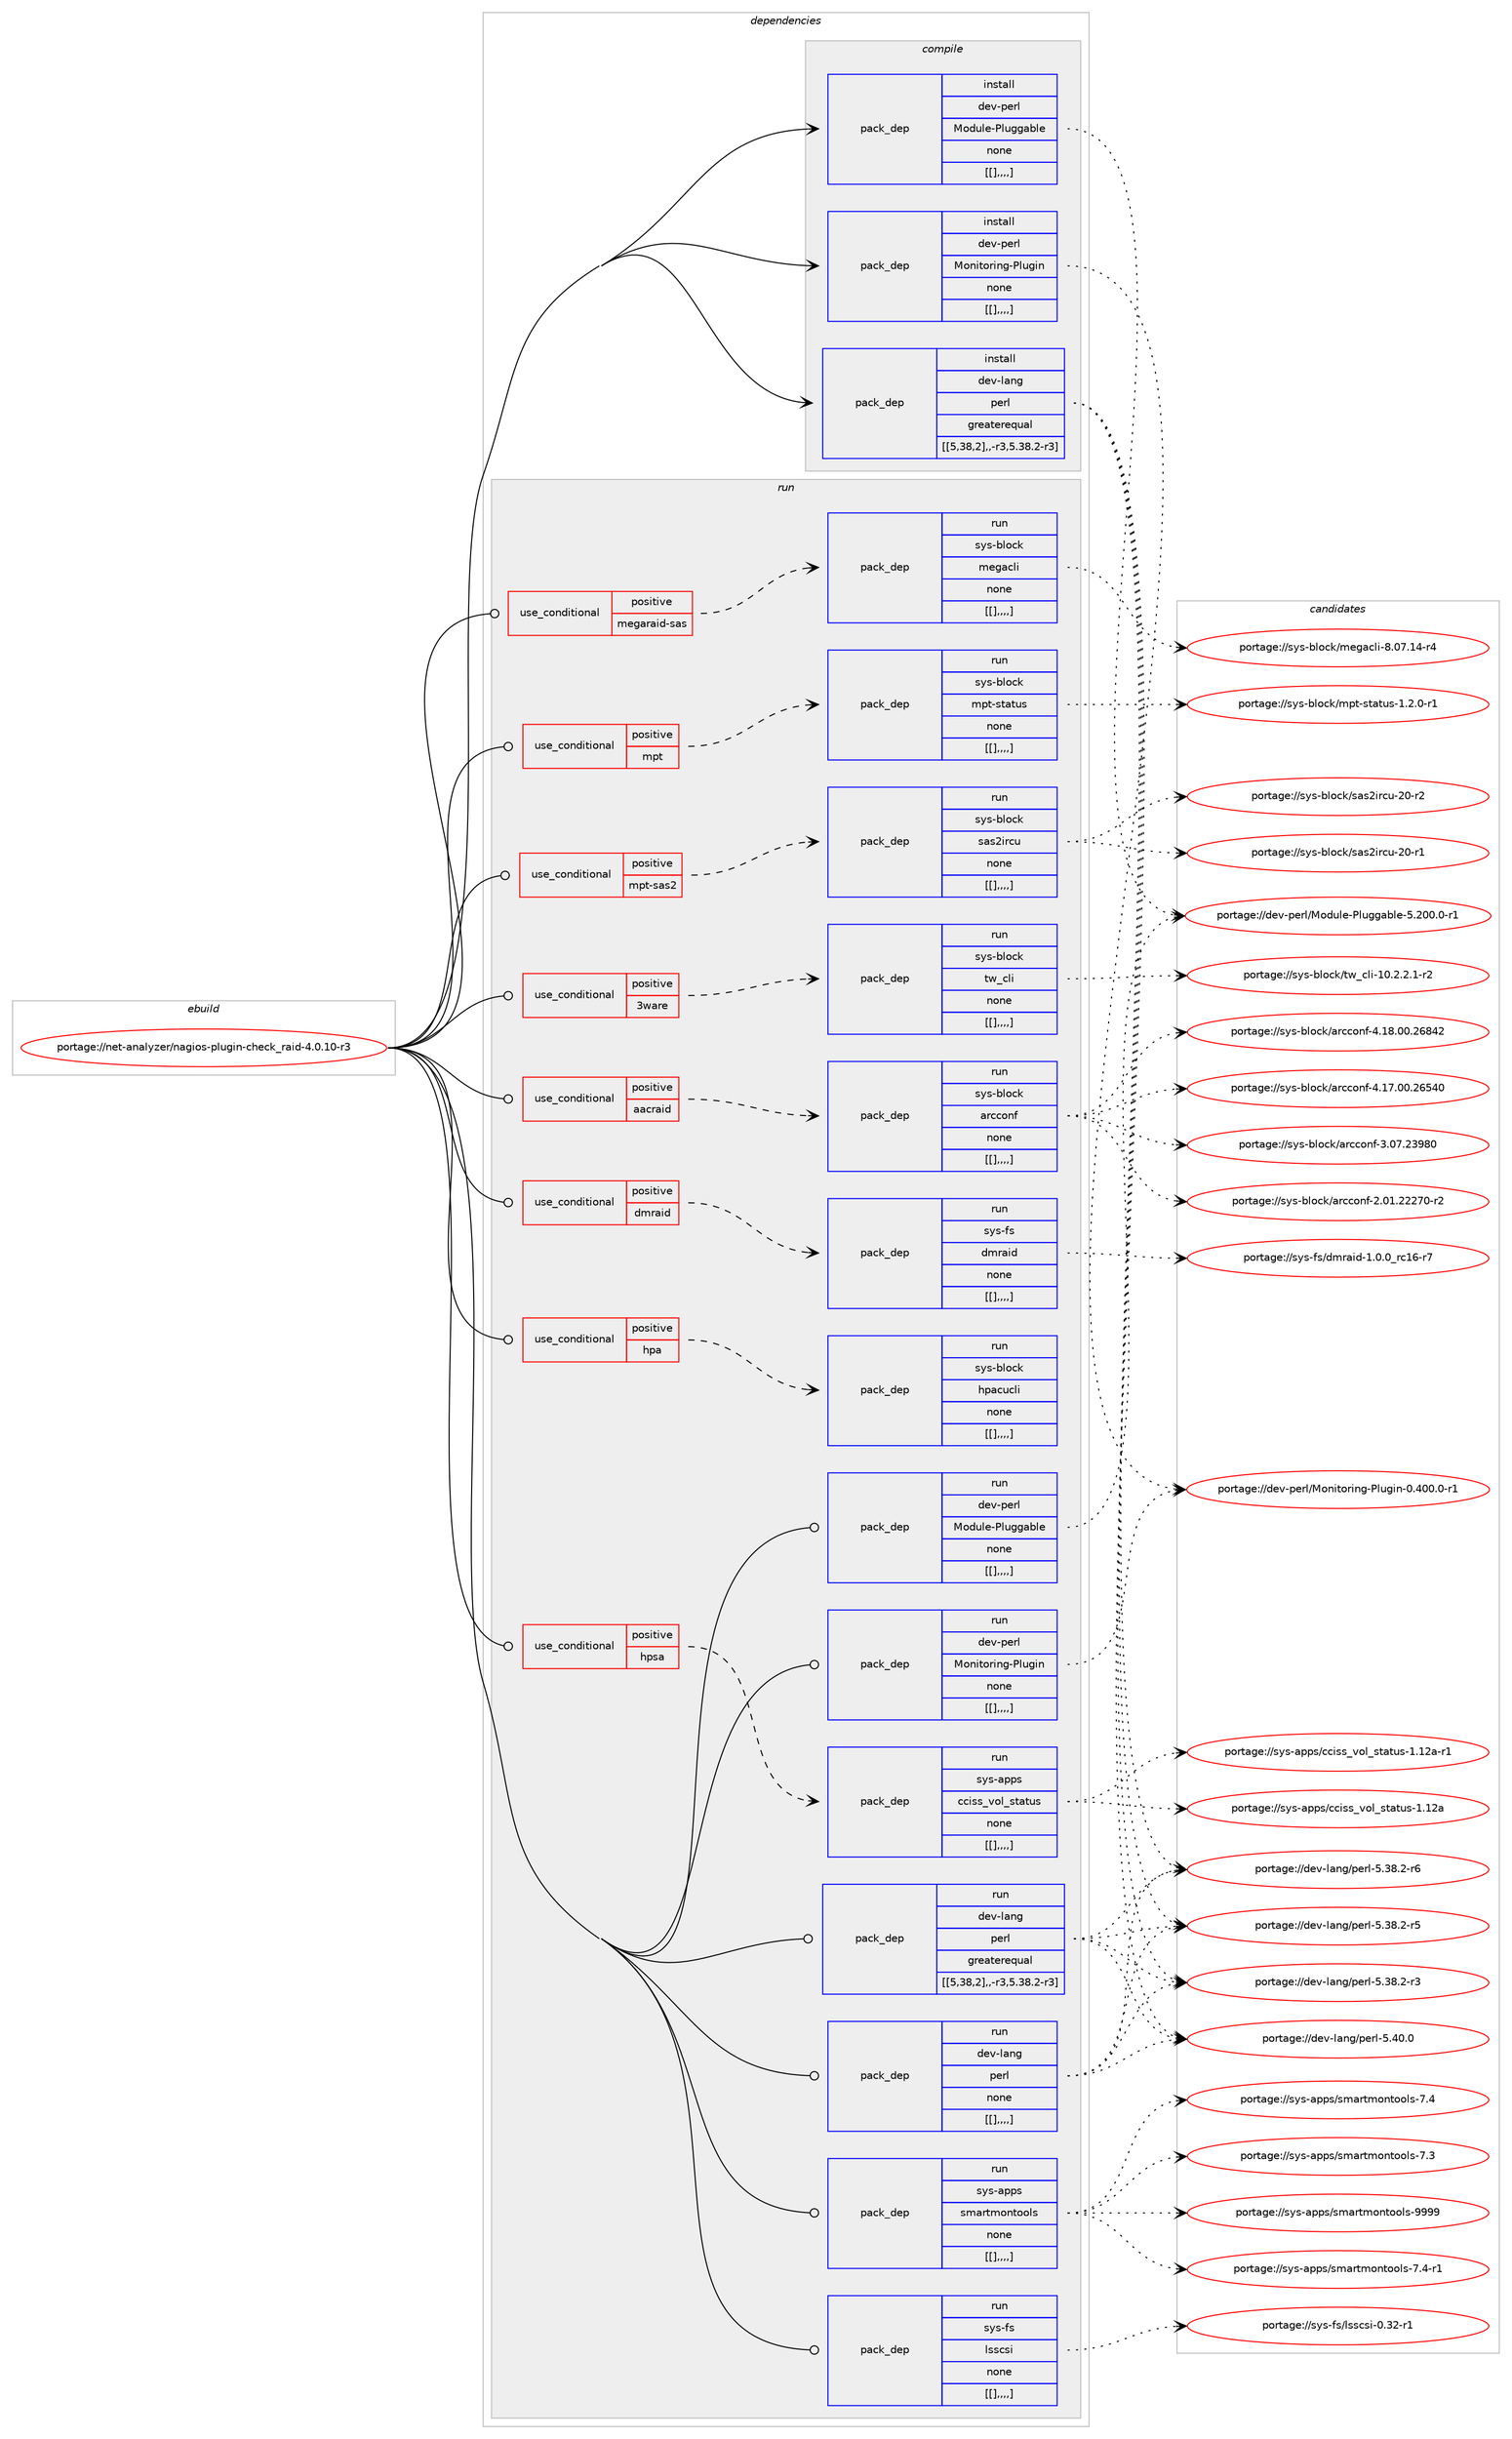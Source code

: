 digraph prolog {

# *************
# Graph options
# *************

newrank=true;
concentrate=true;
compound=true;
graph [rankdir=LR,fontname=Helvetica,fontsize=10,ranksep=1.5];#, ranksep=2.5, nodesep=0.2];
edge  [arrowhead=vee];
node  [fontname=Helvetica,fontsize=10];

# **********
# The ebuild
# **********

subgraph cluster_leftcol {
color=gray;
label=<<i>ebuild</i>>;
id [label="portage://net-analyzer/nagios-plugin-check_raid-4.0.10-r3", color=red, width=4, href="../net-analyzer/nagios-plugin-check_raid-4.0.10-r3.svg"];
}

# ****************
# The dependencies
# ****************

subgraph cluster_midcol {
color=gray;
label=<<i>dependencies</i>>;
subgraph cluster_compile {
fillcolor="#eeeeee";
style=filled;
label=<<i>compile</i>>;
subgraph pack262354 {
dependency356774 [label=<<TABLE BORDER="0" CELLBORDER="1" CELLSPACING="0" CELLPADDING="4" WIDTH="220"><TR><TD ROWSPAN="6" CELLPADDING="30">pack_dep</TD></TR><TR><TD WIDTH="110">install</TD></TR><TR><TD>dev-lang</TD></TR><TR><TD>perl</TD></TR><TR><TD>greaterequal</TD></TR><TR><TD>[[5,38,2],,-r3,5.38.2-r3]</TD></TR></TABLE>>, shape=none, color=blue];
}
id:e -> dependency356774:w [weight=20,style="solid",arrowhead="vee"];
subgraph pack262355 {
dependency356775 [label=<<TABLE BORDER="0" CELLBORDER="1" CELLSPACING="0" CELLPADDING="4" WIDTH="220"><TR><TD ROWSPAN="6" CELLPADDING="30">pack_dep</TD></TR><TR><TD WIDTH="110">install</TD></TR><TR><TD>dev-perl</TD></TR><TR><TD>Module-Pluggable</TD></TR><TR><TD>none</TD></TR><TR><TD>[[],,,,]</TD></TR></TABLE>>, shape=none, color=blue];
}
id:e -> dependency356775:w [weight=20,style="solid",arrowhead="vee"];
subgraph pack262356 {
dependency356776 [label=<<TABLE BORDER="0" CELLBORDER="1" CELLSPACING="0" CELLPADDING="4" WIDTH="220"><TR><TD ROWSPAN="6" CELLPADDING="30">pack_dep</TD></TR><TR><TD WIDTH="110">install</TD></TR><TR><TD>dev-perl</TD></TR><TR><TD>Monitoring-Plugin</TD></TR><TR><TD>none</TD></TR><TR><TD>[[],,,,]</TD></TR></TABLE>>, shape=none, color=blue];
}
id:e -> dependency356776:w [weight=20,style="solid",arrowhead="vee"];
}
subgraph cluster_compileandrun {
fillcolor="#eeeeee";
style=filled;
label=<<i>compile and run</i>>;
}
subgraph cluster_run {
fillcolor="#eeeeee";
style=filled;
label=<<i>run</i>>;
subgraph cond91700 {
dependency356777 [label=<<TABLE BORDER="0" CELLBORDER="1" CELLSPACING="0" CELLPADDING="4"><TR><TD ROWSPAN="3" CELLPADDING="10">use_conditional</TD></TR><TR><TD>positive</TD></TR><TR><TD>3ware</TD></TR></TABLE>>, shape=none, color=red];
subgraph pack262357 {
dependency356778 [label=<<TABLE BORDER="0" CELLBORDER="1" CELLSPACING="0" CELLPADDING="4" WIDTH="220"><TR><TD ROWSPAN="6" CELLPADDING="30">pack_dep</TD></TR><TR><TD WIDTH="110">run</TD></TR><TR><TD>sys-block</TD></TR><TR><TD>tw_cli</TD></TR><TR><TD>none</TD></TR><TR><TD>[[],,,,]</TD></TR></TABLE>>, shape=none, color=blue];
}
dependency356777:e -> dependency356778:w [weight=20,style="dashed",arrowhead="vee"];
}
id:e -> dependency356777:w [weight=20,style="solid",arrowhead="odot"];
subgraph cond91701 {
dependency356779 [label=<<TABLE BORDER="0" CELLBORDER="1" CELLSPACING="0" CELLPADDING="4"><TR><TD ROWSPAN="3" CELLPADDING="10">use_conditional</TD></TR><TR><TD>positive</TD></TR><TR><TD>aacraid</TD></TR></TABLE>>, shape=none, color=red];
subgraph pack262358 {
dependency356780 [label=<<TABLE BORDER="0" CELLBORDER="1" CELLSPACING="0" CELLPADDING="4" WIDTH="220"><TR><TD ROWSPAN="6" CELLPADDING="30">pack_dep</TD></TR><TR><TD WIDTH="110">run</TD></TR><TR><TD>sys-block</TD></TR><TR><TD>arcconf</TD></TR><TR><TD>none</TD></TR><TR><TD>[[],,,,]</TD></TR></TABLE>>, shape=none, color=blue];
}
dependency356779:e -> dependency356780:w [weight=20,style="dashed",arrowhead="vee"];
}
id:e -> dependency356779:w [weight=20,style="solid",arrowhead="odot"];
subgraph cond91702 {
dependency356781 [label=<<TABLE BORDER="0" CELLBORDER="1" CELLSPACING="0" CELLPADDING="4"><TR><TD ROWSPAN="3" CELLPADDING="10">use_conditional</TD></TR><TR><TD>positive</TD></TR><TR><TD>dmraid</TD></TR></TABLE>>, shape=none, color=red];
subgraph pack262359 {
dependency356782 [label=<<TABLE BORDER="0" CELLBORDER="1" CELLSPACING="0" CELLPADDING="4" WIDTH="220"><TR><TD ROWSPAN="6" CELLPADDING="30">pack_dep</TD></TR><TR><TD WIDTH="110">run</TD></TR><TR><TD>sys-fs</TD></TR><TR><TD>dmraid</TD></TR><TR><TD>none</TD></TR><TR><TD>[[],,,,]</TD></TR></TABLE>>, shape=none, color=blue];
}
dependency356781:e -> dependency356782:w [weight=20,style="dashed",arrowhead="vee"];
}
id:e -> dependency356781:w [weight=20,style="solid",arrowhead="odot"];
subgraph cond91703 {
dependency356783 [label=<<TABLE BORDER="0" CELLBORDER="1" CELLSPACING="0" CELLPADDING="4"><TR><TD ROWSPAN="3" CELLPADDING="10">use_conditional</TD></TR><TR><TD>positive</TD></TR><TR><TD>hpa</TD></TR></TABLE>>, shape=none, color=red];
subgraph pack262360 {
dependency356784 [label=<<TABLE BORDER="0" CELLBORDER="1" CELLSPACING="0" CELLPADDING="4" WIDTH="220"><TR><TD ROWSPAN="6" CELLPADDING="30">pack_dep</TD></TR><TR><TD WIDTH="110">run</TD></TR><TR><TD>sys-block</TD></TR><TR><TD>hpacucli</TD></TR><TR><TD>none</TD></TR><TR><TD>[[],,,,]</TD></TR></TABLE>>, shape=none, color=blue];
}
dependency356783:e -> dependency356784:w [weight=20,style="dashed",arrowhead="vee"];
}
id:e -> dependency356783:w [weight=20,style="solid",arrowhead="odot"];
subgraph cond91704 {
dependency356785 [label=<<TABLE BORDER="0" CELLBORDER="1" CELLSPACING="0" CELLPADDING="4"><TR><TD ROWSPAN="3" CELLPADDING="10">use_conditional</TD></TR><TR><TD>positive</TD></TR><TR><TD>hpsa</TD></TR></TABLE>>, shape=none, color=red];
subgraph pack262361 {
dependency356786 [label=<<TABLE BORDER="0" CELLBORDER="1" CELLSPACING="0" CELLPADDING="4" WIDTH="220"><TR><TD ROWSPAN="6" CELLPADDING="30">pack_dep</TD></TR><TR><TD WIDTH="110">run</TD></TR><TR><TD>sys-apps</TD></TR><TR><TD>cciss_vol_status</TD></TR><TR><TD>none</TD></TR><TR><TD>[[],,,,]</TD></TR></TABLE>>, shape=none, color=blue];
}
dependency356785:e -> dependency356786:w [weight=20,style="dashed",arrowhead="vee"];
}
id:e -> dependency356785:w [weight=20,style="solid",arrowhead="odot"];
subgraph cond91705 {
dependency356787 [label=<<TABLE BORDER="0" CELLBORDER="1" CELLSPACING="0" CELLPADDING="4"><TR><TD ROWSPAN="3" CELLPADDING="10">use_conditional</TD></TR><TR><TD>positive</TD></TR><TR><TD>megaraid-sas</TD></TR></TABLE>>, shape=none, color=red];
subgraph pack262362 {
dependency356788 [label=<<TABLE BORDER="0" CELLBORDER="1" CELLSPACING="0" CELLPADDING="4" WIDTH="220"><TR><TD ROWSPAN="6" CELLPADDING="30">pack_dep</TD></TR><TR><TD WIDTH="110">run</TD></TR><TR><TD>sys-block</TD></TR><TR><TD>megacli</TD></TR><TR><TD>none</TD></TR><TR><TD>[[],,,,]</TD></TR></TABLE>>, shape=none, color=blue];
}
dependency356787:e -> dependency356788:w [weight=20,style="dashed",arrowhead="vee"];
}
id:e -> dependency356787:w [weight=20,style="solid",arrowhead="odot"];
subgraph cond91706 {
dependency356789 [label=<<TABLE BORDER="0" CELLBORDER="1" CELLSPACING="0" CELLPADDING="4"><TR><TD ROWSPAN="3" CELLPADDING="10">use_conditional</TD></TR><TR><TD>positive</TD></TR><TR><TD>mpt</TD></TR></TABLE>>, shape=none, color=red];
subgraph pack262363 {
dependency356790 [label=<<TABLE BORDER="0" CELLBORDER="1" CELLSPACING="0" CELLPADDING="4" WIDTH="220"><TR><TD ROWSPAN="6" CELLPADDING="30">pack_dep</TD></TR><TR><TD WIDTH="110">run</TD></TR><TR><TD>sys-block</TD></TR><TR><TD>mpt-status</TD></TR><TR><TD>none</TD></TR><TR><TD>[[],,,,]</TD></TR></TABLE>>, shape=none, color=blue];
}
dependency356789:e -> dependency356790:w [weight=20,style="dashed",arrowhead="vee"];
}
id:e -> dependency356789:w [weight=20,style="solid",arrowhead="odot"];
subgraph cond91707 {
dependency356791 [label=<<TABLE BORDER="0" CELLBORDER="1" CELLSPACING="0" CELLPADDING="4"><TR><TD ROWSPAN="3" CELLPADDING="10">use_conditional</TD></TR><TR><TD>positive</TD></TR><TR><TD>mpt-sas2</TD></TR></TABLE>>, shape=none, color=red];
subgraph pack262364 {
dependency356792 [label=<<TABLE BORDER="0" CELLBORDER="1" CELLSPACING="0" CELLPADDING="4" WIDTH="220"><TR><TD ROWSPAN="6" CELLPADDING="30">pack_dep</TD></TR><TR><TD WIDTH="110">run</TD></TR><TR><TD>sys-block</TD></TR><TR><TD>sas2ircu</TD></TR><TR><TD>none</TD></TR><TR><TD>[[],,,,]</TD></TR></TABLE>>, shape=none, color=blue];
}
dependency356791:e -> dependency356792:w [weight=20,style="dashed",arrowhead="vee"];
}
id:e -> dependency356791:w [weight=20,style="solid",arrowhead="odot"];
subgraph pack262365 {
dependency356793 [label=<<TABLE BORDER="0" CELLBORDER="1" CELLSPACING="0" CELLPADDING="4" WIDTH="220"><TR><TD ROWSPAN="6" CELLPADDING="30">pack_dep</TD></TR><TR><TD WIDTH="110">run</TD></TR><TR><TD>dev-lang</TD></TR><TR><TD>perl</TD></TR><TR><TD>greaterequal</TD></TR><TR><TD>[[5,38,2],,-r3,5.38.2-r3]</TD></TR></TABLE>>, shape=none, color=blue];
}
id:e -> dependency356793:w [weight=20,style="solid",arrowhead="odot"];
subgraph pack262366 {
dependency356794 [label=<<TABLE BORDER="0" CELLBORDER="1" CELLSPACING="0" CELLPADDING="4" WIDTH="220"><TR><TD ROWSPAN="6" CELLPADDING="30">pack_dep</TD></TR><TR><TD WIDTH="110">run</TD></TR><TR><TD>dev-lang</TD></TR><TR><TD>perl</TD></TR><TR><TD>none</TD></TR><TR><TD>[[],,,,]</TD></TR></TABLE>>, shape=none, color=blue];
}
id:e -> dependency356794:w [weight=20,style="solid",arrowhead="odot"];
subgraph pack262367 {
dependency356795 [label=<<TABLE BORDER="0" CELLBORDER="1" CELLSPACING="0" CELLPADDING="4" WIDTH="220"><TR><TD ROWSPAN="6" CELLPADDING="30">pack_dep</TD></TR><TR><TD WIDTH="110">run</TD></TR><TR><TD>dev-perl</TD></TR><TR><TD>Module-Pluggable</TD></TR><TR><TD>none</TD></TR><TR><TD>[[],,,,]</TD></TR></TABLE>>, shape=none, color=blue];
}
id:e -> dependency356795:w [weight=20,style="solid",arrowhead="odot"];
subgraph pack262368 {
dependency356796 [label=<<TABLE BORDER="0" CELLBORDER="1" CELLSPACING="0" CELLPADDING="4" WIDTH="220"><TR><TD ROWSPAN="6" CELLPADDING="30">pack_dep</TD></TR><TR><TD WIDTH="110">run</TD></TR><TR><TD>dev-perl</TD></TR><TR><TD>Monitoring-Plugin</TD></TR><TR><TD>none</TD></TR><TR><TD>[[],,,,]</TD></TR></TABLE>>, shape=none, color=blue];
}
id:e -> dependency356796:w [weight=20,style="solid",arrowhead="odot"];
subgraph pack262369 {
dependency356797 [label=<<TABLE BORDER="0" CELLBORDER="1" CELLSPACING="0" CELLPADDING="4" WIDTH="220"><TR><TD ROWSPAN="6" CELLPADDING="30">pack_dep</TD></TR><TR><TD WIDTH="110">run</TD></TR><TR><TD>sys-apps</TD></TR><TR><TD>smartmontools</TD></TR><TR><TD>none</TD></TR><TR><TD>[[],,,,]</TD></TR></TABLE>>, shape=none, color=blue];
}
id:e -> dependency356797:w [weight=20,style="solid",arrowhead="odot"];
subgraph pack262370 {
dependency356798 [label=<<TABLE BORDER="0" CELLBORDER="1" CELLSPACING="0" CELLPADDING="4" WIDTH="220"><TR><TD ROWSPAN="6" CELLPADDING="30">pack_dep</TD></TR><TR><TD WIDTH="110">run</TD></TR><TR><TD>sys-fs</TD></TR><TR><TD>lsscsi</TD></TR><TR><TD>none</TD></TR><TR><TD>[[],,,,]</TD></TR></TABLE>>, shape=none, color=blue];
}
id:e -> dependency356798:w [weight=20,style="solid",arrowhead="odot"];
}
}

# **************
# The candidates
# **************

subgraph cluster_choices {
rank=same;
color=gray;
label=<<i>candidates</i>>;

subgraph choice262354 {
color=black;
nodesep=1;
choice10010111845108971101034711210111410845534652484648 [label="portage://dev-lang/perl-5.40.0", color=red, width=4,href="../dev-lang/perl-5.40.0.svg"];
choice100101118451089711010347112101114108455346515646504511454 [label="portage://dev-lang/perl-5.38.2-r6", color=red, width=4,href="../dev-lang/perl-5.38.2-r6.svg"];
choice100101118451089711010347112101114108455346515646504511453 [label="portage://dev-lang/perl-5.38.2-r5", color=red, width=4,href="../dev-lang/perl-5.38.2-r5.svg"];
choice100101118451089711010347112101114108455346515646504511451 [label="portage://dev-lang/perl-5.38.2-r3", color=red, width=4,href="../dev-lang/perl-5.38.2-r3.svg"];
dependency356774:e -> choice10010111845108971101034711210111410845534652484648:w [style=dotted,weight="100"];
dependency356774:e -> choice100101118451089711010347112101114108455346515646504511454:w [style=dotted,weight="100"];
dependency356774:e -> choice100101118451089711010347112101114108455346515646504511453:w [style=dotted,weight="100"];
dependency356774:e -> choice100101118451089711010347112101114108455346515646504511451:w [style=dotted,weight="100"];
}
subgraph choice262355 {
color=black;
nodesep=1;
choice1001011184511210111410847771111001171081014580108117103103979810810145534650484846484511449 [label="portage://dev-perl/Module-Pluggable-5.200.0-r1", color=red, width=4,href="../dev-perl/Module-Pluggable-5.200.0-r1.svg"];
dependency356775:e -> choice1001011184511210111410847771111001171081014580108117103103979810810145534650484846484511449:w [style=dotted,weight="100"];
}
subgraph choice262356 {
color=black;
nodesep=1;
choice100101118451121011141084777111110105116111114105110103458010811710310511045484652484846484511449 [label="portage://dev-perl/Monitoring-Plugin-0.400.0-r1", color=red, width=4,href="../dev-perl/Monitoring-Plugin-0.400.0-r1.svg"];
dependency356776:e -> choice100101118451121011141084777111110105116111114105110103458010811710310511045484652484846484511449:w [style=dotted,weight="100"];
}
subgraph choice262357 {
color=black;
nodesep=1;
choice1151211154598108111991074711611995991081054549484650465046494511450 [label="portage://sys-block/tw_cli-10.2.2.1-r2", color=red, width=4,href="../sys-block/tw_cli-10.2.2.1-r2.svg"];
dependency356778:e -> choice1151211154598108111991074711611995991081054549484650465046494511450:w [style=dotted,weight="100"];
}
subgraph choice262358 {
color=black;
nodesep=1;
choice115121115459810811199107479711499991111101024552464956464848465054565250 [label="portage://sys-block/arcconf-4.18.00.26842", color=red, width=4,href="../sys-block/arcconf-4.18.00.26842.svg"];
choice115121115459810811199107479711499991111101024552464955464848465054535248 [label="portage://sys-block/arcconf-4.17.00.26540", color=red, width=4,href="../sys-block/arcconf-4.17.00.26540.svg"];
choice115121115459810811199107479711499991111101024551464855465051575648 [label="portage://sys-block/arcconf-3.07.23980", color=red, width=4,href="../sys-block/arcconf-3.07.23980.svg"];
choice1151211154598108111991074797114999911111010245504648494650505055484511450 [label="portage://sys-block/arcconf-2.01.22270-r2", color=red, width=4,href="../sys-block/arcconf-2.01.22270-r2.svg"];
dependency356780:e -> choice115121115459810811199107479711499991111101024552464956464848465054565250:w [style=dotted,weight="100"];
dependency356780:e -> choice115121115459810811199107479711499991111101024552464955464848465054535248:w [style=dotted,weight="100"];
dependency356780:e -> choice115121115459810811199107479711499991111101024551464855465051575648:w [style=dotted,weight="100"];
dependency356780:e -> choice1151211154598108111991074797114999911111010245504648494650505055484511450:w [style=dotted,weight="100"];
}
subgraph choice262359 {
color=black;
nodesep=1;
choice115121115451021154710010911497105100454946484648951149949544511455 [label="portage://sys-fs/dmraid-1.0.0_rc16-r7", color=red, width=4,href="../sys-fs/dmraid-1.0.0_rc16-r7.svg"];
dependency356782:e -> choice115121115451021154710010911497105100454946484648951149949544511455:w [style=dotted,weight="100"];
}
subgraph choice262360 {
color=black;
nodesep=1;
}
subgraph choice262361 {
color=black;
nodesep=1;
choice11512111545971121121154799991051151159511811110895115116971161171154549464950974511449 [label="portage://sys-apps/cciss_vol_status-1.12a-r1", color=red, width=4,href="../sys-apps/cciss_vol_status-1.12a-r1.svg"];
choice1151211154597112112115479999105115115951181111089511511697116117115454946495097 [label="portage://sys-apps/cciss_vol_status-1.12a", color=red, width=4,href="../sys-apps/cciss_vol_status-1.12a.svg"];
dependency356786:e -> choice11512111545971121121154799991051151159511811110895115116971161171154549464950974511449:w [style=dotted,weight="100"];
dependency356786:e -> choice1151211154597112112115479999105115115951181111089511511697116117115454946495097:w [style=dotted,weight="100"];
}
subgraph choice262362 {
color=black;
nodesep=1;
choice11512111545981081119910747109101103979910810545564648554649524511452 [label="portage://sys-block/megacli-8.07.14-r4", color=red, width=4,href="../sys-block/megacli-8.07.14-r4.svg"];
dependency356788:e -> choice11512111545981081119910747109101103979910810545564648554649524511452:w [style=dotted,weight="100"];
}
subgraph choice262363 {
color=black;
nodesep=1;
choice1151211154598108111991074710911211645115116971161171154549465046484511449 [label="portage://sys-block/mpt-status-1.2.0-r1", color=red, width=4,href="../sys-block/mpt-status-1.2.0-r1.svg"];
dependency356790:e -> choice1151211154598108111991074710911211645115116971161171154549465046484511449:w [style=dotted,weight="100"];
}
subgraph choice262364 {
color=black;
nodesep=1;
choice115121115459810811199107471159711550105114991174550484511450 [label="portage://sys-block/sas2ircu-20-r2", color=red, width=4,href="../sys-block/sas2ircu-20-r2.svg"];
choice115121115459810811199107471159711550105114991174550484511449 [label="portage://sys-block/sas2ircu-20-r1", color=red, width=4,href="../sys-block/sas2ircu-20-r1.svg"];
dependency356792:e -> choice115121115459810811199107471159711550105114991174550484511450:w [style=dotted,weight="100"];
dependency356792:e -> choice115121115459810811199107471159711550105114991174550484511449:w [style=dotted,weight="100"];
}
subgraph choice262365 {
color=black;
nodesep=1;
choice10010111845108971101034711210111410845534652484648 [label="portage://dev-lang/perl-5.40.0", color=red, width=4,href="../dev-lang/perl-5.40.0.svg"];
choice100101118451089711010347112101114108455346515646504511454 [label="portage://dev-lang/perl-5.38.2-r6", color=red, width=4,href="../dev-lang/perl-5.38.2-r6.svg"];
choice100101118451089711010347112101114108455346515646504511453 [label="portage://dev-lang/perl-5.38.2-r5", color=red, width=4,href="../dev-lang/perl-5.38.2-r5.svg"];
choice100101118451089711010347112101114108455346515646504511451 [label="portage://dev-lang/perl-5.38.2-r3", color=red, width=4,href="../dev-lang/perl-5.38.2-r3.svg"];
dependency356793:e -> choice10010111845108971101034711210111410845534652484648:w [style=dotted,weight="100"];
dependency356793:e -> choice100101118451089711010347112101114108455346515646504511454:w [style=dotted,weight="100"];
dependency356793:e -> choice100101118451089711010347112101114108455346515646504511453:w [style=dotted,weight="100"];
dependency356793:e -> choice100101118451089711010347112101114108455346515646504511451:w [style=dotted,weight="100"];
}
subgraph choice262366 {
color=black;
nodesep=1;
choice10010111845108971101034711210111410845534652484648 [label="portage://dev-lang/perl-5.40.0", color=red, width=4,href="../dev-lang/perl-5.40.0.svg"];
choice100101118451089711010347112101114108455346515646504511454 [label="portage://dev-lang/perl-5.38.2-r6", color=red, width=4,href="../dev-lang/perl-5.38.2-r6.svg"];
choice100101118451089711010347112101114108455346515646504511453 [label="portage://dev-lang/perl-5.38.2-r5", color=red, width=4,href="../dev-lang/perl-5.38.2-r5.svg"];
choice100101118451089711010347112101114108455346515646504511451 [label="portage://dev-lang/perl-5.38.2-r3", color=red, width=4,href="../dev-lang/perl-5.38.2-r3.svg"];
dependency356794:e -> choice10010111845108971101034711210111410845534652484648:w [style=dotted,weight="100"];
dependency356794:e -> choice100101118451089711010347112101114108455346515646504511454:w [style=dotted,weight="100"];
dependency356794:e -> choice100101118451089711010347112101114108455346515646504511453:w [style=dotted,weight="100"];
dependency356794:e -> choice100101118451089711010347112101114108455346515646504511451:w [style=dotted,weight="100"];
}
subgraph choice262367 {
color=black;
nodesep=1;
choice1001011184511210111410847771111001171081014580108117103103979810810145534650484846484511449 [label="portage://dev-perl/Module-Pluggable-5.200.0-r1", color=red, width=4,href="../dev-perl/Module-Pluggable-5.200.0-r1.svg"];
dependency356795:e -> choice1001011184511210111410847771111001171081014580108117103103979810810145534650484846484511449:w [style=dotted,weight="100"];
}
subgraph choice262368 {
color=black;
nodesep=1;
choice100101118451121011141084777111110105116111114105110103458010811710310511045484652484846484511449 [label="portage://dev-perl/Monitoring-Plugin-0.400.0-r1", color=red, width=4,href="../dev-perl/Monitoring-Plugin-0.400.0-r1.svg"];
dependency356796:e -> choice100101118451121011141084777111110105116111114105110103458010811710310511045484652484846484511449:w [style=dotted,weight="100"];
}
subgraph choice262369 {
color=black;
nodesep=1;
choice115121115459711211211547115109971141161091111101161111111081154557575757 [label="portage://sys-apps/smartmontools-9999", color=red, width=4,href="../sys-apps/smartmontools-9999.svg"];
choice11512111545971121121154711510997114116109111110116111111108115455546524511449 [label="portage://sys-apps/smartmontools-7.4-r1", color=red, width=4,href="../sys-apps/smartmontools-7.4-r1.svg"];
choice1151211154597112112115471151099711411610911111011611111110811545554652 [label="portage://sys-apps/smartmontools-7.4", color=red, width=4,href="../sys-apps/smartmontools-7.4.svg"];
choice1151211154597112112115471151099711411610911111011611111110811545554651 [label="portage://sys-apps/smartmontools-7.3", color=red, width=4,href="../sys-apps/smartmontools-7.3.svg"];
dependency356797:e -> choice115121115459711211211547115109971141161091111101161111111081154557575757:w [style=dotted,weight="100"];
dependency356797:e -> choice11512111545971121121154711510997114116109111110116111111108115455546524511449:w [style=dotted,weight="100"];
dependency356797:e -> choice1151211154597112112115471151099711411610911111011611111110811545554652:w [style=dotted,weight="100"];
dependency356797:e -> choice1151211154597112112115471151099711411610911111011611111110811545554651:w [style=dotted,weight="100"];
}
subgraph choice262370 {
color=black;
nodesep=1;
choice11512111545102115471081151159911510545484651504511449 [label="portage://sys-fs/lsscsi-0.32-r1", color=red, width=4,href="../sys-fs/lsscsi-0.32-r1.svg"];
dependency356798:e -> choice11512111545102115471081151159911510545484651504511449:w [style=dotted,weight="100"];
}
}

}
